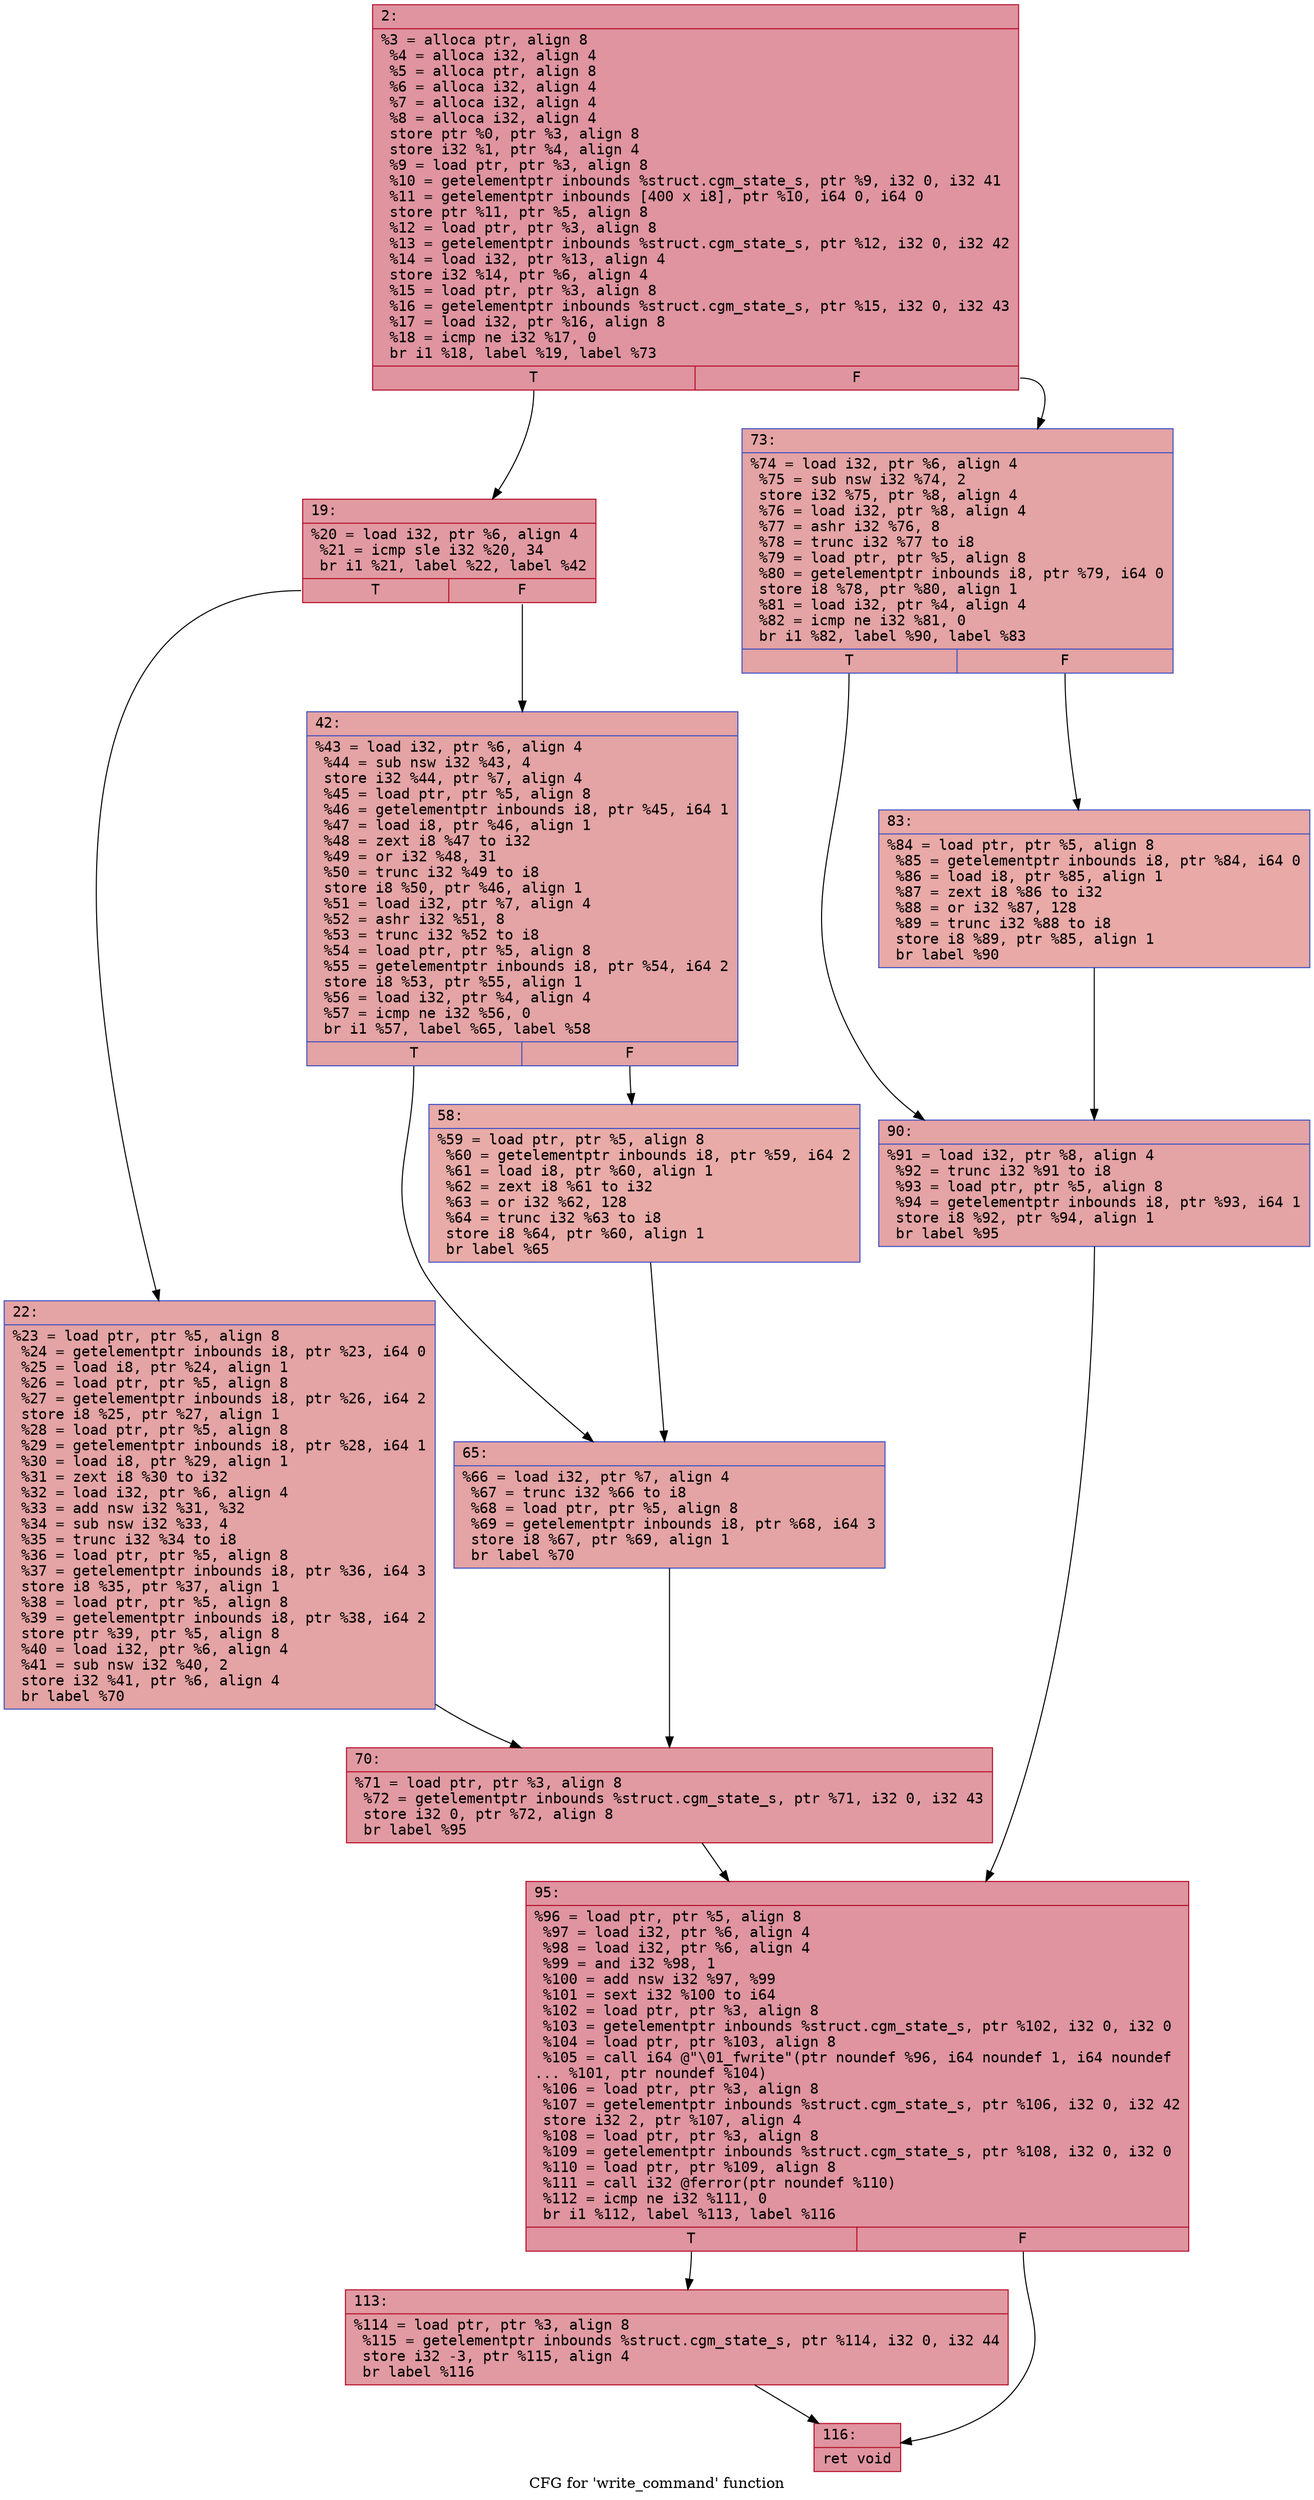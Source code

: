digraph "CFG for 'write_command' function" {
	label="CFG for 'write_command' function";

	Node0x6000024c0a50 [shape=record,color="#b70d28ff", style=filled, fillcolor="#b70d2870" fontname="Courier",label="{2:\l|  %3 = alloca ptr, align 8\l  %4 = alloca i32, align 4\l  %5 = alloca ptr, align 8\l  %6 = alloca i32, align 4\l  %7 = alloca i32, align 4\l  %8 = alloca i32, align 4\l  store ptr %0, ptr %3, align 8\l  store i32 %1, ptr %4, align 4\l  %9 = load ptr, ptr %3, align 8\l  %10 = getelementptr inbounds %struct.cgm_state_s, ptr %9, i32 0, i32 41\l  %11 = getelementptr inbounds [400 x i8], ptr %10, i64 0, i64 0\l  store ptr %11, ptr %5, align 8\l  %12 = load ptr, ptr %3, align 8\l  %13 = getelementptr inbounds %struct.cgm_state_s, ptr %12, i32 0, i32 42\l  %14 = load i32, ptr %13, align 4\l  store i32 %14, ptr %6, align 4\l  %15 = load ptr, ptr %3, align 8\l  %16 = getelementptr inbounds %struct.cgm_state_s, ptr %15, i32 0, i32 43\l  %17 = load i32, ptr %16, align 8\l  %18 = icmp ne i32 %17, 0\l  br i1 %18, label %19, label %73\l|{<s0>T|<s1>F}}"];
	Node0x6000024c0a50:s0 -> Node0x6000024c0aa0[tooltip="2 -> 19\nProbability 62.50%" ];
	Node0x6000024c0a50:s1 -> Node0x6000024c0c80[tooltip="2 -> 73\nProbability 37.50%" ];
	Node0x6000024c0aa0 [shape=record,color="#b70d28ff", style=filled, fillcolor="#bb1b2c70" fontname="Courier",label="{19:\l|  %20 = load i32, ptr %6, align 4\l  %21 = icmp sle i32 %20, 34\l  br i1 %21, label %22, label %42\l|{<s0>T|<s1>F}}"];
	Node0x6000024c0aa0:s0 -> Node0x6000024c0af0[tooltip="19 -> 22\nProbability 50.00%" ];
	Node0x6000024c0aa0:s1 -> Node0x6000024c0b40[tooltip="19 -> 42\nProbability 50.00%" ];
	Node0x6000024c0af0 [shape=record,color="#3d50c3ff", style=filled, fillcolor="#c32e3170" fontname="Courier",label="{22:\l|  %23 = load ptr, ptr %5, align 8\l  %24 = getelementptr inbounds i8, ptr %23, i64 0\l  %25 = load i8, ptr %24, align 1\l  %26 = load ptr, ptr %5, align 8\l  %27 = getelementptr inbounds i8, ptr %26, i64 2\l  store i8 %25, ptr %27, align 1\l  %28 = load ptr, ptr %5, align 8\l  %29 = getelementptr inbounds i8, ptr %28, i64 1\l  %30 = load i8, ptr %29, align 1\l  %31 = zext i8 %30 to i32\l  %32 = load i32, ptr %6, align 4\l  %33 = add nsw i32 %31, %32\l  %34 = sub nsw i32 %33, 4\l  %35 = trunc i32 %34 to i8\l  %36 = load ptr, ptr %5, align 8\l  %37 = getelementptr inbounds i8, ptr %36, i64 3\l  store i8 %35, ptr %37, align 1\l  %38 = load ptr, ptr %5, align 8\l  %39 = getelementptr inbounds i8, ptr %38, i64 2\l  store ptr %39, ptr %5, align 8\l  %40 = load i32, ptr %6, align 4\l  %41 = sub nsw i32 %40, 2\l  store i32 %41, ptr %6, align 4\l  br label %70\l}"];
	Node0x6000024c0af0 -> Node0x6000024c0c30[tooltip="22 -> 70\nProbability 100.00%" ];
	Node0x6000024c0b40 [shape=record,color="#3d50c3ff", style=filled, fillcolor="#c32e3170" fontname="Courier",label="{42:\l|  %43 = load i32, ptr %6, align 4\l  %44 = sub nsw i32 %43, 4\l  store i32 %44, ptr %7, align 4\l  %45 = load ptr, ptr %5, align 8\l  %46 = getelementptr inbounds i8, ptr %45, i64 1\l  %47 = load i8, ptr %46, align 1\l  %48 = zext i8 %47 to i32\l  %49 = or i32 %48, 31\l  %50 = trunc i32 %49 to i8\l  store i8 %50, ptr %46, align 1\l  %51 = load i32, ptr %7, align 4\l  %52 = ashr i32 %51, 8\l  %53 = trunc i32 %52 to i8\l  %54 = load ptr, ptr %5, align 8\l  %55 = getelementptr inbounds i8, ptr %54, i64 2\l  store i8 %53, ptr %55, align 1\l  %56 = load i32, ptr %4, align 4\l  %57 = icmp ne i32 %56, 0\l  br i1 %57, label %65, label %58\l|{<s0>T|<s1>F}}"];
	Node0x6000024c0b40:s0 -> Node0x6000024c0be0[tooltip="42 -> 65\nProbability 62.50%" ];
	Node0x6000024c0b40:s1 -> Node0x6000024c0b90[tooltip="42 -> 58\nProbability 37.50%" ];
	Node0x6000024c0b90 [shape=record,color="#3d50c3ff", style=filled, fillcolor="#cc403a70" fontname="Courier",label="{58:\l|  %59 = load ptr, ptr %5, align 8\l  %60 = getelementptr inbounds i8, ptr %59, i64 2\l  %61 = load i8, ptr %60, align 1\l  %62 = zext i8 %61 to i32\l  %63 = or i32 %62, 128\l  %64 = trunc i32 %63 to i8\l  store i8 %64, ptr %60, align 1\l  br label %65\l}"];
	Node0x6000024c0b90 -> Node0x6000024c0be0[tooltip="58 -> 65\nProbability 100.00%" ];
	Node0x6000024c0be0 [shape=record,color="#3d50c3ff", style=filled, fillcolor="#c32e3170" fontname="Courier",label="{65:\l|  %66 = load i32, ptr %7, align 4\l  %67 = trunc i32 %66 to i8\l  %68 = load ptr, ptr %5, align 8\l  %69 = getelementptr inbounds i8, ptr %68, i64 3\l  store i8 %67, ptr %69, align 1\l  br label %70\l}"];
	Node0x6000024c0be0 -> Node0x6000024c0c30[tooltip="65 -> 70\nProbability 100.00%" ];
	Node0x6000024c0c30 [shape=record,color="#b70d28ff", style=filled, fillcolor="#bb1b2c70" fontname="Courier",label="{70:\l|  %71 = load ptr, ptr %3, align 8\l  %72 = getelementptr inbounds %struct.cgm_state_s, ptr %71, i32 0, i32 43\l  store i32 0, ptr %72, align 8\l  br label %95\l}"];
	Node0x6000024c0c30 -> Node0x6000024c0d70[tooltip="70 -> 95\nProbability 100.00%" ];
	Node0x6000024c0c80 [shape=record,color="#3d50c3ff", style=filled, fillcolor="#c32e3170" fontname="Courier",label="{73:\l|  %74 = load i32, ptr %6, align 4\l  %75 = sub nsw i32 %74, 2\l  store i32 %75, ptr %8, align 4\l  %76 = load i32, ptr %8, align 4\l  %77 = ashr i32 %76, 8\l  %78 = trunc i32 %77 to i8\l  %79 = load ptr, ptr %5, align 8\l  %80 = getelementptr inbounds i8, ptr %79, i64 0\l  store i8 %78, ptr %80, align 1\l  %81 = load i32, ptr %4, align 4\l  %82 = icmp ne i32 %81, 0\l  br i1 %82, label %90, label %83\l|{<s0>T|<s1>F}}"];
	Node0x6000024c0c80:s0 -> Node0x6000024c0d20[tooltip="73 -> 90\nProbability 62.50%" ];
	Node0x6000024c0c80:s1 -> Node0x6000024c0cd0[tooltip="73 -> 83\nProbability 37.50%" ];
	Node0x6000024c0cd0 [shape=record,color="#3d50c3ff", style=filled, fillcolor="#ca3b3770" fontname="Courier",label="{83:\l|  %84 = load ptr, ptr %5, align 8\l  %85 = getelementptr inbounds i8, ptr %84, i64 0\l  %86 = load i8, ptr %85, align 1\l  %87 = zext i8 %86 to i32\l  %88 = or i32 %87, 128\l  %89 = trunc i32 %88 to i8\l  store i8 %89, ptr %85, align 1\l  br label %90\l}"];
	Node0x6000024c0cd0 -> Node0x6000024c0d20[tooltip="83 -> 90\nProbability 100.00%" ];
	Node0x6000024c0d20 [shape=record,color="#3d50c3ff", style=filled, fillcolor="#c32e3170" fontname="Courier",label="{90:\l|  %91 = load i32, ptr %8, align 4\l  %92 = trunc i32 %91 to i8\l  %93 = load ptr, ptr %5, align 8\l  %94 = getelementptr inbounds i8, ptr %93, i64 1\l  store i8 %92, ptr %94, align 1\l  br label %95\l}"];
	Node0x6000024c0d20 -> Node0x6000024c0d70[tooltip="90 -> 95\nProbability 100.00%" ];
	Node0x6000024c0d70 [shape=record,color="#b70d28ff", style=filled, fillcolor="#b70d2870" fontname="Courier",label="{95:\l|  %96 = load ptr, ptr %5, align 8\l  %97 = load i32, ptr %6, align 4\l  %98 = load i32, ptr %6, align 4\l  %99 = and i32 %98, 1\l  %100 = add nsw i32 %97, %99\l  %101 = sext i32 %100 to i64\l  %102 = load ptr, ptr %3, align 8\l  %103 = getelementptr inbounds %struct.cgm_state_s, ptr %102, i32 0, i32 0\l  %104 = load ptr, ptr %103, align 8\l  %105 = call i64 @\"\\01_fwrite\"(ptr noundef %96, i64 noundef 1, i64 noundef\l... %101, ptr noundef %104)\l  %106 = load ptr, ptr %3, align 8\l  %107 = getelementptr inbounds %struct.cgm_state_s, ptr %106, i32 0, i32 42\l  store i32 2, ptr %107, align 4\l  %108 = load ptr, ptr %3, align 8\l  %109 = getelementptr inbounds %struct.cgm_state_s, ptr %108, i32 0, i32 0\l  %110 = load ptr, ptr %109, align 8\l  %111 = call i32 @ferror(ptr noundef %110)\l  %112 = icmp ne i32 %111, 0\l  br i1 %112, label %113, label %116\l|{<s0>T|<s1>F}}"];
	Node0x6000024c0d70:s0 -> Node0x6000024c0dc0[tooltip="95 -> 113\nProbability 62.50%" ];
	Node0x6000024c0d70:s1 -> Node0x6000024c0e10[tooltip="95 -> 116\nProbability 37.50%" ];
	Node0x6000024c0dc0 [shape=record,color="#b70d28ff", style=filled, fillcolor="#bb1b2c70" fontname="Courier",label="{113:\l|  %114 = load ptr, ptr %3, align 8\l  %115 = getelementptr inbounds %struct.cgm_state_s, ptr %114, i32 0, i32 44\l  store i32 -3, ptr %115, align 4\l  br label %116\l}"];
	Node0x6000024c0dc0 -> Node0x6000024c0e10[tooltip="113 -> 116\nProbability 100.00%" ];
	Node0x6000024c0e10 [shape=record,color="#b70d28ff", style=filled, fillcolor="#b70d2870" fontname="Courier",label="{116:\l|  ret void\l}"];
}
